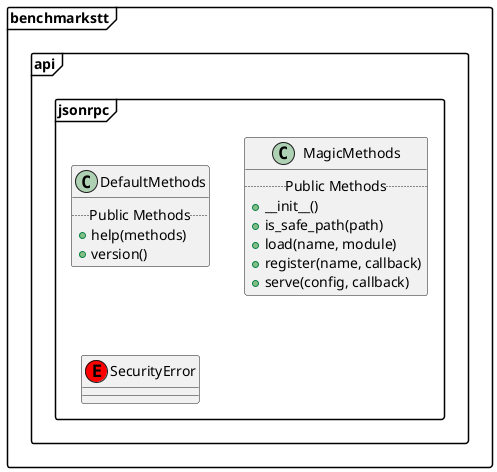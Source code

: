 @startuml

skinparam packageStyle Frame
package benchmarkstt.api.jsonrpc [[https://benchmarkstt.readthedocs.io/en/latest/modules/benchmarkstt.api.jsonrpc.html#]] {

	class benchmarkstt.api.jsonrpc.DefaultMethods   [[https://benchmarkstt.readthedocs.io/en/latest/modules/benchmarkstt.api.jsonrpc.html#benchmarkstt.api.jsonrpc.DefaultMethods]] {
		.. Public Methods ..
		+help(methods)
		+version()
	}

	class benchmarkstt.api.jsonrpc.MagicMethods   [[https://benchmarkstt.readthedocs.io/en/latest/modules/benchmarkstt.api.jsonrpc.html#benchmarkstt.api.jsonrpc.MagicMethods]] {
		.. Public Methods ..
		+__init__()
		+is_safe_path(path)
		+load(name, module)
		+register(name, callback)
		+serve(config, callback)
	}

	class benchmarkstt.api.jsonrpc.SecurityError  << (E,red) >> [[https://benchmarkstt.readthedocs.io/en/latest/modules/benchmarkstt.api.jsonrpc.html#benchmarkstt.api.jsonrpc.SecurityError]] {
	}
}




@enduml